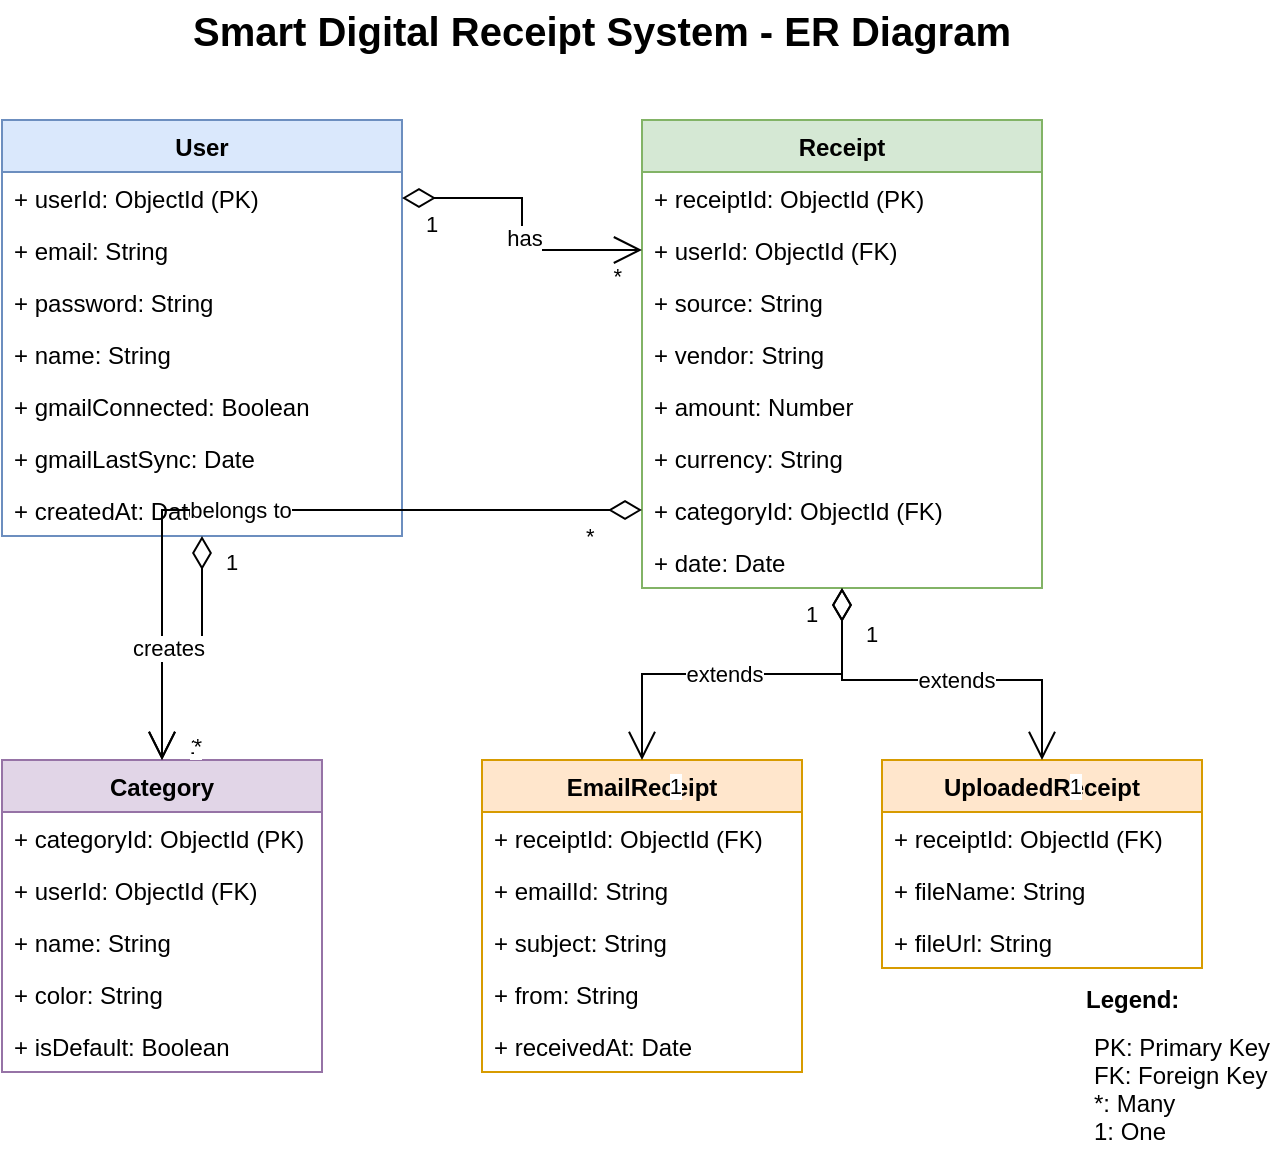 <mxfile version="15.0.0" type="device">
  <diagram id="C5RBs43oDa-KdzZeNtuy" name="Page-1">
    <mxGraphModel dx="1422" dy="794" grid="1" gridSize="10" guides="1" tooltips="1" connect="1" arrows="1" fold="1" page="1" pageScale="1" pageWidth="827" pageHeight="1169" math="0" shadow="0">
      <root>
        <mxCell id="0" />
        <mxCell id="1" parent="0" />
        
        <!-- User Entity -->
        <mxCell id="2" value="User" style="swimlane;fontStyle=1;align=center;verticalAlign=top;childLayout=stackLayout;horizontal=1;startSize=26;horizontalStack=0;resizeParent=1;resizeParentMax=0;resizeLast=0;collapsible=1;marginBottom=0;fillColor=#dae8fc;strokeColor=#6c8ebf;" vertex="1" parent="1">
          <mxGeometry x="120" y="80" width="200" height="208" as="geometry" />
        </mxCell>
        <mxCell id="3" value="+ userId: ObjectId (PK)" style="text;strokeColor=none;fillColor=none;align=left;verticalAlign=top;spacingLeft=4;spacingRight=4;overflow=hidden;rotatable=0;points=[[0,0.5],[1,0.5]];portConstraint=eastwest;" vertex="1" parent="2">
          <mxGeometry y="26" width="200" height="26" as="geometry" />
        </mxCell>
        <mxCell id="4" value="+ email: String" style="text;strokeColor=none;fillColor=none;align=left;verticalAlign=top;spacingLeft=4;spacingRight=4;overflow=hidden;rotatable=0;points=[[0,0.5],[1,0.5]];portConstraint=eastwest;" vertex="1" parent="2">
          <mxGeometry y="52" width="200" height="26" as="geometry" />
        </mxCell>
        <mxCell id="5" value="+ password: String" style="text;strokeColor=none;fillColor=none;align=left;verticalAlign=top;spacingLeft=4;spacingRight=4;overflow=hidden;rotatable=0;points=[[0,0.5],[1,0.5]];portConstraint=eastwest;" vertex="1" parent="2">
          <mxGeometry y="78" width="200" height="26" as="geometry" />
        </mxCell>
        <mxCell id="6" value="+ name: String" style="text;strokeColor=none;fillColor=none;align=left;verticalAlign=top;spacingLeft=4;spacingRight=4;overflow=hidden;rotatable=0;points=[[0,0.5],[1,0.5]];portConstraint=eastwest;" vertex="1" parent="2">
          <mxGeometry y="104" width="200" height="26" as="geometry" />
        </mxCell>
        <mxCell id="7" value="+ gmailConnected: Boolean" style="text;strokeColor=none;fillColor=none;align=left;verticalAlign=top;spacingLeft=4;spacingRight=4;overflow=hidden;rotatable=0;points=[[0,0.5],[1,0.5]];portConstraint=eastwest;" vertex="1" parent="2">
          <mxGeometry y="130" width="200" height="26" as="geometry" />
        </mxCell>
        <mxCell id="8" value="+ gmailLastSync: Date" style="text;strokeColor=none;fillColor=none;align=left;verticalAlign=top;spacingLeft=4;spacingRight=4;overflow=hidden;rotatable=0;points=[[0,0.5],[1,0.5]];portConstraint=eastwest;" vertex="1" parent="2">
          <mxGeometry y="156" width="200" height="26" as="geometry" />
        </mxCell>
        <mxCell id="9" value="+ createdAt: Date" style="text;strokeColor=none;fillColor=none;align=left;verticalAlign=top;spacingLeft=4;spacingRight=4;overflow=hidden;rotatable=0;points=[[0,0.5],[1,0.5]];portConstraint=eastwest;" vertex="1" parent="2">
          <mxGeometry y="182" width="200" height="26" as="geometry" />
        </mxCell>
        
        <!-- Receipt Entity -->
        <mxCell id="10" value="Receipt" style="swimlane;fontStyle=1;align=center;verticalAlign=top;childLayout=stackLayout;horizontal=1;startSize=26;horizontalStack=0;resizeParent=1;resizeParentMax=0;resizeLast=0;collapsible=1;marginBottom=0;fillColor=#d5e8d4;strokeColor=#82b366;" vertex="1" parent="1">
          <mxGeometry x="440" y="80" width="200" height="234" as="geometry" />
        </mxCell>
        <mxCell id="11" value="+ receiptId: ObjectId (PK)" style="text;strokeColor=none;fillColor=none;align=left;verticalAlign=top;spacingLeft=4;spacingRight=4;overflow=hidden;rotatable=0;points=[[0,0.5],[1,0.5]];portConstraint=eastwest;" vertex="1" parent="10">
          <mxGeometry y="26" width="200" height="26" as="geometry" />
        </mxCell>
        <mxCell id="12" value="+ userId: ObjectId (FK)" style="text;strokeColor=none;fillColor=none;align=left;verticalAlign=top;spacingLeft=4;spacingRight=4;overflow=hidden;rotatable=0;points=[[0,0.5],[1,0.5]];portConstraint=eastwest;" vertex="1" parent="10">
          <mxGeometry y="52" width="200" height="26" as="geometry" />
        </mxCell>
        <mxCell id="13" value="+ source: String" style="text;strokeColor=none;fillColor=none;align=left;verticalAlign=top;spacingLeft=4;spacingRight=4;overflow=hidden;rotatable=0;points=[[0,0.5],[1,0.5]];portConstraint=eastwest;" vertex="1" parent="10">
          <mxGeometry y="78" width="200" height="26" as="geometry" />
        </mxCell>
        <mxCell id="14" value="+ vendor: String" style="text;strokeColor=none;fillColor=none;align=left;verticalAlign=top;spacingLeft=4;spacingRight=4;overflow=hidden;rotatable=0;points=[[0,0.5],[1,0.5]];portConstraint=eastwest;" vertex="1" parent="10">
          <mxGeometry y="104" width="200" height="26" as="geometry" />
        </mxCell>
        <mxCell id="15" value="+ amount: Number" style="text;strokeColor=none;fillColor=none;align=left;verticalAlign=top;spacingLeft=4;spacingRight=4;overflow=hidden;rotatable=0;points=[[0,0.5],[1,0.5]];portConstraint=eastwest;" vertex="1" parent="10">
          <mxGeometry y="130" width="200" height="26" as="geometry" />
        </mxCell>
        <mxCell id="16" value="+ currency: String" style="text;strokeColor=none;fillColor=none;align=left;verticalAlign=top;spacingLeft=4;spacingRight=4;overflow=hidden;rotatable=0;points=[[0,0.5],[1,0.5]];portConstraint=eastwest;" vertex="1" parent="10">
          <mxGeometry y="156" width="200" height="26" as="geometry" />
        </mxCell>
        <mxCell id="17" value="+ categoryId: ObjectId (FK)" style="text;strokeColor=none;fillColor=none;align=left;verticalAlign=top;spacingLeft=4;spacingRight=4;overflow=hidden;rotatable=0;points=[[0,0.5],[1,0.5]];portConstraint=eastwest;" vertex="1" parent="10">
          <mxGeometry y="182" width="200" height="26" as="geometry" />
        </mxCell>
        <mxCell id="18" value="+ date: Date" style="text;strokeColor=none;fillColor=none;align=left;verticalAlign=top;spacingLeft=4;spacingRight=4;overflow=hidden;rotatable=0;points=[[0,0.5],[1,0.5]];portConstraint=eastwest;" vertex="1" parent="10">
          <mxGeometry y="208" width="200" height="26" as="geometry" />
        </mxCell>
        
        <!-- EmailReceipt Entity -->
        <mxCell id="19" value="EmailReceipt" style="swimlane;fontStyle=1;align=center;verticalAlign=top;childLayout=stackLayout;horizontal=1;startSize=26;horizontalStack=0;resizeParent=1;resizeParentMax=0;resizeLast=0;collapsible=1;marginBottom=0;fillColor=#ffe6cc;strokeColor=#d79b00;" vertex="1" parent="1">
          <mxGeometry x="360" y="400" width="160" height="156" as="geometry" />
        </mxCell>
        <mxCell id="20" value="+ receiptId: ObjectId (FK)" style="text;strokeColor=none;fillColor=none;align=left;verticalAlign=top;spacingLeft=4;spacingRight=4;overflow=hidden;rotatable=0;points=[[0,0.5],[1,0.5]];portConstraint=eastwest;" vertex="1" parent="19">
          <mxGeometry y="26" width="160" height="26" as="geometry" />
        </mxCell>
        <mxCell id="21" value="+ emailId: String" style="text;strokeColor=none;fillColor=none;align=left;verticalAlign=top;spacingLeft=4;spacingRight=4;overflow=hidden;rotatable=0;points=[[0,0.5],[1,0.5]];portConstraint=eastwest;" vertex="1" parent="19">
          <mxGeometry y="52" width="160" height="26" as="geometry" />
        </mxCell>
        <mxCell id="22" value="+ subject: String" style="text;strokeColor=none;fillColor=none;align=left;verticalAlign=top;spacingLeft=4;spacingRight=4;overflow=hidden;rotatable=0;points=[[0,0.5],[1,0.5]];portConstraint=eastwest;" vertex="1" parent="19">
          <mxGeometry y="78" width="160" height="26" as="geometry" />
        </mxCell>
        <mxCell id="23" value="+ from: String" style="text;strokeColor=none;fillColor=none;align=left;verticalAlign=top;spacingLeft=4;spacingRight=4;overflow=hidden;rotatable=0;points=[[0,0.5],[1,0.5]];portConstraint=eastwest;" vertex="1" parent="19">
          <mxGeometry y="104" width="160" height="26" as="geometry" />
        </mxCell>
        <mxCell id="24" value="+ receivedAt: Date" style="text;strokeColor=none;fillColor=none;align=left;verticalAlign=top;spacingLeft=4;spacingRight=4;overflow=hidden;rotatable=0;points=[[0,0.5],[1,0.5]];portConstraint=eastwest;" vertex="1" parent="19">
          <mxGeometry y="130" width="160" height="26" as="geometry" />
        </mxCell>
        
        <!-- UploadedReceipt Entity -->
        <mxCell id="25" value="UploadedReceipt" style="swimlane;fontStyle=1;align=center;verticalAlign=top;childLayout=stackLayout;horizontal=1;startSize=26;horizontalStack=0;resizeParent=1;resizeParentMax=0;resizeLast=0;collapsible=1;marginBottom=0;fillColor=#ffe6cc;strokeColor=#d79b00;" vertex="1" parent="1">
          <mxGeometry x="560" y="400" width="160" height="104" as="geometry" />
        </mxCell>
        <mxCell id="26" value="+ receiptId: ObjectId (FK)" style="text;strokeColor=none;fillColor=none;align=left;verticalAlign=top;spacingLeft=4;spacingRight=4;overflow=hidden;rotatable=0;points=[[0,0.5],[1,0.5]];portConstraint=eastwest;" vertex="1" parent="25">
          <mxGeometry y="26" width="160" height="26" as="geometry" />
        </mxCell>
        <mxCell id="27" value="+ fileName: String" style="text;strokeColor=none;fillColor=none;align=left;verticalAlign=top;spacingLeft=4;spacingRight=4;overflow=hidden;rotatable=0;points=[[0,0.5],[1,0.5]];portConstraint=eastwest;" vertex="1" parent="25">
          <mxGeometry y="52" width="160" height="26" as="geometry" />
        </mxCell>
        <mxCell id="28" value="+ fileUrl: String" style="text;strokeColor=none;fillColor=none;align=left;verticalAlign=top;spacingLeft=4;spacingRight=4;overflow=hidden;rotatable=0;points=[[0,0.5],[1,0.5]];portConstraint=eastwest;" vertex="1" parent="25">
          <mxGeometry y="78" width="160" height="26" as="geometry" />
        </mxCell>
        
        <!-- Category Entity -->
        <mxCell id="29" value="Category" style="swimlane;fontStyle=1;align=center;verticalAlign=top;childLayout=stackLayout;horizontal=1;startSize=26;horizontalStack=0;resizeParent=1;resizeParentMax=0;resizeLast=0;collapsible=1;marginBottom=0;fillColor=#e1d5e7;strokeColor=#9673a6;" vertex="1" parent="1">
          <mxGeometry x="120" y="400" width="160" height="156" as="geometry" />
        </mxCell>
        <mxCell id="30" value="+ categoryId: ObjectId (PK)" style="text;strokeColor=none;fillColor=none;align=left;verticalAlign=top;spacingLeft=4;spacingRight=4;overflow=hidden;rotatable=0;points=[[0,0.5],[1,0.5]];portConstraint=eastwest;" vertex="1" parent="29">
          <mxGeometry y="26" width="160" height="26" as="geometry" />
        </mxCell>
        <mxCell id="31" value="+ userId: ObjectId (FK)" style="text;strokeColor=none;fillColor=none;align=left;verticalAlign=top;spacingLeft=4;spacingRight=4;overflow=hidden;rotatable=0;points=[[0,0.5],[1,0.5]];portConstraint=eastwest;" vertex="1" parent="29">
          <mxGeometry y="52" width="160" height="26" as="geometry" />
        </mxCell>
        <mxCell id="32" value="+ name: String" style="text;strokeColor=none;fillColor=none;align=left;verticalAlign=top;spacingLeft=4;spacingRight=4;overflow=hidden;rotatable=0;points=[[0,0.5],[1,0.5]];portConstraint=eastwest;" vertex="1" parent="29">
          <mxGeometry y="78" width="160" height="26" as="geometry" />
        </mxCell>
        <mxCell id="33" value="+ color: String" style="text;strokeColor=none;fillColor=none;align=left;verticalAlign=top;spacingLeft=4;spacingRight=4;overflow=hidden;rotatable=0;points=[[0,0.5],[1,0.5]];portConstraint=eastwest;" vertex="1" parent="29">
          <mxGeometry y="104" width="160" height="26" as="geometry" />
        </mxCell>
        <mxCell id="34" value="+ isDefault: Boolean" style="text;strokeColor=none;fillColor=none;align=left;verticalAlign=top;spacingLeft=4;spacingRight=4;overflow=hidden;rotatable=0;points=[[0,0.5],[1,0.5]];portConstraint=eastwest;" vertex="1" parent="29">
          <mxGeometry y="130" width="160" height="26" as="geometry" />
        </mxCell>
        
        <!-- User to Receipt Relationship -->
        <mxCell id="35" value="" style="endArrow=open;html=1;endSize=12;startArrow=diamondThin;startSize=14;startFill=0;edgeStyle=orthogonalEdgeStyle;rounded=0;exitX=1;exitY=0.5;exitDx=0;exitDy=0;entryX=0;entryY=0.5;entryDx=0;entryDy=0;" edge="1" parent="1" source="3" target="12">
          <mxGeometry relative="1" as="geometry">
            <mxPoint x="320" y="119" as="sourcePoint" />
            <mxPoint x="440" y="119" as="targetPoint" />
          </mxGeometry>
        </mxCell>
        <mxCell id="36" value="1" style="edgeLabel;resizable=0;html=1;align=left;verticalAlign=top;" connectable="0" vertex="1" parent="35">
          <mxGeometry x="-1" relative="1" as="geometry">
            <mxPoint x="10" as="offset" />
          </mxGeometry>
        </mxCell>
        <mxCell id="37" value="*" style="edgeLabel;resizable=0;html=1;align=right;verticalAlign=top;" connectable="0" vertex="1" parent="35">
          <mxGeometry x="1" relative="1" as="geometry">
            <mxPoint x="-10" as="offset" />
          </mxGeometry>
        </mxCell>
        <mxCell id="38" value="has" style="edgeLabel;html=1;align=center;verticalAlign=middle;resizable=0;points=[];" vertex="1" connectable="0" parent="35">
          <mxGeometry x="0.096" y="1" relative="1" as="geometry">
            <mxPoint as="offset" />
          </mxGeometry>
        </mxCell>
        
        <!-- Receipt to Category Relationship -->
        <mxCell id="39" value="" style="endArrow=open;html=1;endSize=12;startArrow=diamondThin;startSize=14;startFill=0;edgeStyle=orthogonalEdgeStyle;rounded=0;exitX=0;exitY=0.5;exitDx=0;exitDy=0;entryX=0.5;entryY=0;entryDx=0;entryDy=0;" edge="1" parent="1" source="17" target="29">
          <mxGeometry relative="1" as="geometry">
            <mxPoint x="320" y="119" as="sourcePoint" />
            <mxPoint x="440" y="119" as="targetPoint" />
            <Array as="points">
              <mxPoint x="200" y="275" />
            </Array>
          </mxGeometry>
        </mxCell>
        <mxCell id="40" value="*" style="edgeLabel;resizable=0;html=1;align=left;verticalAlign=top;" connectable="0" vertex="1" parent="39">
          <mxGeometry x="-1" relative="1" as="geometry">
            <mxPoint x="-30" as="offset" />
          </mxGeometry>
        </mxCell>
        <mxCell id="41" value="1" style="edgeLabel;resizable=0;html=1;align=right;verticalAlign=top;" connectable="0" vertex="1" parent="39">
          <mxGeometry x="1" relative="1" as="geometry">
            <mxPoint x="20" y="-20" as="offset" />
          </mxGeometry>
        </mxCell>
        <mxCell id="42" value="belongs to" style="edgeLabel;html=1;align=center;verticalAlign=middle;resizable=0;points=[];" vertex="1" connectable="0" parent="39">
          <mxGeometry x="0.104" relative="1" as="geometry">
            <mxPoint as="offset" />
          </mxGeometry>
        </mxCell>
        
        <!-- User to Category Relationship -->
        <mxCell id="43" value="" style="endArrow=open;html=1;endSize=12;startArrow=diamondThin;startSize=14;startFill=0;edgeStyle=orthogonalEdgeStyle;rounded=0;exitX=0.5;exitY=1;exitDx=0;exitDy=0;entryX=0.5;entryY=0;entryDx=0;entryDy=0;" edge="1" parent="1" source="2" target="29">
          <mxGeometry relative="1" as="geometry">
            <mxPoint x="320" y="119" as="sourcePoint" />
            <mxPoint x="440" y="119" as="targetPoint" />
          </mxGeometry>
        </mxCell>
        <mxCell id="44" value="1" style="edgeLabel;resizable=0;html=1;align=left;verticalAlign=top;" connectable="0" vertex="1" parent="43">
          <mxGeometry x="-1" relative="1" as="geometry">
            <mxPoint x="10" as="offset" />
          </mxGeometry>
        </mxCell>
        <mxCell id="45" value="*" style="edgeLabel;resizable=0;html=1;align=right;verticalAlign=top;" connectable="0" vertex="1" parent="43">
          <mxGeometry x="1" relative="1" as="geometry">
            <mxPoint x="20" y="-20" as="offset" />
          </mxGeometry>
        </mxCell>
        <mxCell id="46" value="creates" style="edgeLabel;html=1;align=center;verticalAlign=middle;resizable=0;points=[];" vertex="1" connectable="0" parent="43">
          <mxGeometry x="0.104" relative="1" as="geometry">
            <mxPoint as="offset" />
          </mxGeometry>
        </mxCell>
        
        <!-- Receipt to EmailReceipt Relationship -->
        <mxCell id="47" value="" style="endArrow=open;html=1;endSize=12;startArrow=diamondThin;startSize=14;startFill=0;edgeStyle=orthogonalEdgeStyle;rounded=0;exitX=0.5;exitY=1;exitDx=0;exitDy=0;entryX=0.5;entryY=0;entryDx=0;entryDy=0;" edge="1" parent="1" source="10" target="19">
          <mxGeometry relative="1" as="geometry">
            <mxPoint x="320" y="119" as="sourcePoint" />
            <mxPoint x="440" y="119" as="targetPoint" />
          </mxGeometry>
        </mxCell>
        <mxCell id="48" value="1" style="edgeLabel;resizable=0;html=1;align=left;verticalAlign=top;" connectable="0" vertex="1" parent="47">
          <mxGeometry x="-1" relative="1" as="geometry">
            <mxPoint x="-20" as="offset" />
          </mxGeometry>
        </mxCell>
        <mxCell id="49" value="1" style="edgeLabel;resizable=0;html=1;align=right;verticalAlign=top;" connectable="0" vertex="1" parent="47">
          <mxGeometry x="1" relative="1" as="geometry">
            <mxPoint x="20" as="offset" />
          </mxGeometry>
        </mxCell>
        <mxCell id="50" value="extends" style="edgeLabel;html=1;align=center;verticalAlign=middle;resizable=0;points=[];" vertex="1" connectable="0" parent="47">
          <mxGeometry x="0.104" relative="1" as="geometry">
            <mxPoint as="offset" />
          </mxGeometry>
        </mxCell>
        
        <!-- Receipt to UploadedReceipt Relationship -->
        <mxCell id="51" value="" style="endArrow=open;html=1;endSize=12;startArrow=diamondThin;startSize=14;startFill=0;edgeStyle=orthogonalEdgeStyle;rounded=0;exitX=0.5;exitY=1;exitDx=0;exitDy=0;entryX=0.5;entryY=0;entryDx=0;entryDy=0;" edge="1" parent="1" source="10" target="25">
          <mxGeometry relative="1" as="geometry">
            <mxPoint x="550" y="324" as="sourcePoint" />
            <mxPoint x="440" y="410" as="targetPoint" />
            <Array as="points">
              <mxPoint x="540" y="360" />
              <mxPoint x="640" y="360" />
            </Array>
          </mxGeometry>
        </mxCell>
        <mxCell id="52" value="1" style="edgeLabel;resizable=0;html=1;align=left;verticalAlign=top;" connectable="0" vertex="1" parent="51">
          <mxGeometry x="-1" relative="1" as="geometry">
            <mxPoint x="10" y="10" as="offset" />
          </mxGeometry>
        </mxCell>
        <mxCell id="53" value="1" style="edgeLabel;resizable=0;html=1;align=right;verticalAlign=top;" connectable="0" vertex="1" parent="51">
          <mxGeometry x="1" relative="1" as="geometry">
            <mxPoint x="20" as="offset" />
          </mxGeometry>
        </mxCell>
        <mxCell id="54" value="extends" style="edgeLabel;html=1;align=center;verticalAlign=middle;resizable=0;points=[];" vertex="1" connectable="0" parent="51">
          <mxGeometry x="0.104" relative="1" as="geometry">
            <mxPoint as="offset" />
          </mxGeometry>
        </mxCell>
        
        <!-- Title -->
        <mxCell id="55" value="Smart Digital Receipt System - ER Diagram" style="text;html=1;strokeColor=none;fillColor=none;align=center;verticalAlign=middle;whiteSpace=wrap;rounded=0;fontSize=20;fontStyle=1" vertex="1" parent="1">
          <mxGeometry x="120" y="20" width="600" height="30" as="geometry" />
        </mxCell>

        <!-- Legend -->
        <mxCell id="56" value="Legend:" style="text;html=1;strokeColor=none;fillColor=none;align=left;verticalAlign=middle;whiteSpace=wrap;rounded=0;fontSize=12;fontStyle=1" vertex="1" parent="1">
          <mxGeometry x="660" y="510" width="60" height="20" as="geometry" />
        </mxCell>
        <mxCell id="57" value="PK: Primary Key&#xa;FK: Foreign Key&#xa;*: Many&#xa;1: One" style="text;align=left;verticalAlign=top;spacingLeft=4;spacingRight=4;overflow=hidden;rotatable=0;points=[[0,0.5],[1,0.5]];portConstraint=eastwest;" vertex="1" parent="1">
          <mxGeometry x="660" y="530" width="100" height="70" as="geometry" />
        </mxCell>
      </root>
    </mxGraphModel>
</mxfile>
  </diagram>